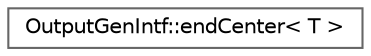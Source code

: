 digraph "Graphical Class Hierarchy"
{
 // INTERACTIVE_SVG=YES
 // LATEX_PDF_SIZE
  bgcolor="transparent";
  edge [fontname=Helvetica,fontsize=10,labelfontname=Helvetica,labelfontsize=10];
  node [fontname=Helvetica,fontsize=10,shape=box,height=0.2,width=0.4];
  rankdir="LR";
  Node0 [label="OutputGenIntf::endCenter\< T \>",height=0.2,width=0.4,color="grey40", fillcolor="white", style="filled",URL="$dd/d3d/struct_output_gen_intf_1_1end_center.html",tooltip=" "];
}
